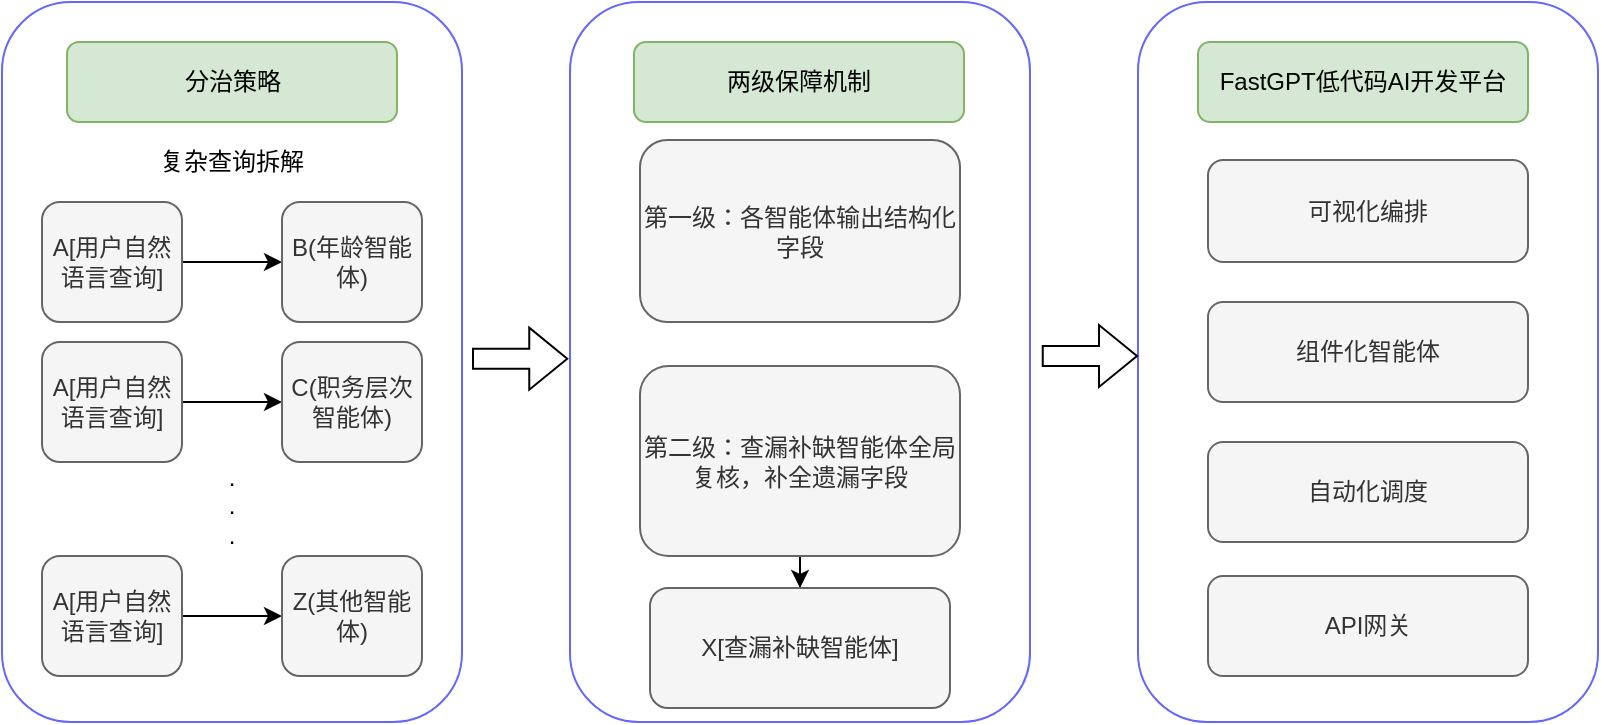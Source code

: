 <mxfile version="27.1.4">
  <diagram name="第 1 页" id="09STBuvrKxEiNlCJ8EvK">
    <mxGraphModel dx="1048" dy="537" grid="1" gridSize="10" guides="1" tooltips="1" connect="1" arrows="1" fold="1" page="1" pageScale="1" pageWidth="827" pageHeight="1169" math="0" shadow="0">
      <root>
        <mxCell id="0" />
        <mxCell id="1" parent="0" />
        <mxCell id="aTH7eMplYvIqbtC05RKQ-2" value="&lt;div&gt;复杂查询拆解&lt;/div&gt;&lt;div&gt;&lt;br&gt;&lt;/div&gt;&lt;div&gt;&lt;br&gt;&lt;/div&gt;&lt;div&gt;&lt;br&gt;&lt;/div&gt;&lt;div&gt;&lt;br&gt;&lt;/div&gt;&lt;div&gt;&lt;br&gt;&lt;/div&gt;&lt;div&gt;&lt;br&gt;&lt;/div&gt;&lt;div&gt;&lt;br&gt;&lt;/div&gt;&lt;div&gt;&lt;br&gt;&lt;/div&gt;&lt;div&gt;&lt;br&gt;&lt;/div&gt;&lt;div&gt;&lt;br&gt;&lt;/div&gt;&lt;div&gt;.&lt;/div&gt;&lt;div&gt;.&lt;/div&gt;&lt;div&gt;.&lt;/div&gt;&lt;div&gt;&lt;br&gt;&lt;/div&gt;" style="rounded=1;whiteSpace=wrap;html=1;fillColor=none;strokeColor=#6666FF;" parent="1" vertex="1">
          <mxGeometry x="18" y="70" width="230" height="360" as="geometry" />
        </mxCell>
        <mxCell id="aTH7eMplYvIqbtC05RKQ-5" value="" style="edgeStyle=orthogonalEdgeStyle;rounded=0;orthogonalLoop=1;jettySize=auto;html=1;" parent="1" source="aTH7eMplYvIqbtC05RKQ-3" target="aTH7eMplYvIqbtC05RKQ-4" edge="1">
          <mxGeometry relative="1" as="geometry" />
        </mxCell>
        <mxCell id="aTH7eMplYvIqbtC05RKQ-3" value="A[用户自然语言查询]" style="rounded=1;whiteSpace=wrap;html=1;fillColor=#f5f5f5;strokeColor=#666666;fontColor=#333333;" parent="1" vertex="1">
          <mxGeometry x="38" y="170" width="70" height="60" as="geometry" />
        </mxCell>
        <mxCell id="aTH7eMplYvIqbtC05RKQ-4" value="B(年龄智能体)" style="whiteSpace=wrap;html=1;rounded=1;fillColor=#f5f5f5;strokeColor=#666666;fontColor=#333333;" parent="1" vertex="1">
          <mxGeometry x="158" y="170" width="70" height="60" as="geometry" />
        </mxCell>
        <mxCell id="aTH7eMplYvIqbtC05RKQ-8" value="" style="edgeStyle=orthogonalEdgeStyle;rounded=0;orthogonalLoop=1;jettySize=auto;html=1;" parent="1" source="aTH7eMplYvIqbtC05RKQ-6" target="aTH7eMplYvIqbtC05RKQ-7" edge="1">
          <mxGeometry relative="1" as="geometry" />
        </mxCell>
        <mxCell id="aTH7eMplYvIqbtC05RKQ-6" value="A[用户自然语言查询]" style="rounded=1;whiteSpace=wrap;html=1;fillColor=#f5f5f5;strokeColor=#666666;fontColor=#333333;" parent="1" vertex="1">
          <mxGeometry x="38" y="240" width="70" height="60" as="geometry" />
        </mxCell>
        <mxCell id="aTH7eMplYvIqbtC05RKQ-7" value="C(职务层次智能体)" style="whiteSpace=wrap;html=1;rounded=1;fillColor=#f5f5f5;strokeColor=#666666;fontColor=#333333;" parent="1" vertex="1">
          <mxGeometry x="158" y="240" width="70" height="60" as="geometry" />
        </mxCell>
        <mxCell id="aTH7eMplYvIqbtC05RKQ-11" value="" style="edgeStyle=orthogonalEdgeStyle;rounded=0;orthogonalLoop=1;jettySize=auto;html=1;" parent="1" source="aTH7eMplYvIqbtC05RKQ-9" target="aTH7eMplYvIqbtC05RKQ-10" edge="1">
          <mxGeometry relative="1" as="geometry" />
        </mxCell>
        <mxCell id="aTH7eMplYvIqbtC05RKQ-9" value="A[用户自然语言查询]" style="rounded=1;whiteSpace=wrap;html=1;fillColor=#f5f5f5;strokeColor=#666666;fontColor=#333333;" parent="1" vertex="1">
          <mxGeometry x="38" y="347" width="70" height="60" as="geometry" />
        </mxCell>
        <mxCell id="aTH7eMplYvIqbtC05RKQ-10" value="Z(其他智能体)" style="whiteSpace=wrap;html=1;rounded=1;fillColor=#f5f5f5;strokeColor=#666666;fontColor=#333333;" parent="1" vertex="1">
          <mxGeometry x="158" y="347" width="70" height="60" as="geometry" />
        </mxCell>
        <mxCell id="aTH7eMplYvIqbtC05RKQ-13" value="分治策略" style="rounded=1;whiteSpace=wrap;html=1;fillColor=#d5e8d4;strokeColor=#82b366;" parent="1" vertex="1">
          <mxGeometry x="50.5" y="90" width="165" height="40" as="geometry" />
        </mxCell>
        <mxCell id="aTH7eMplYvIqbtC05RKQ-14" value="" style="rounded=1;whiteSpace=wrap;html=1;fillColor=none;strokeColor=#6666FF;" parent="1" vertex="1">
          <mxGeometry x="302" y="70" width="230" height="360" as="geometry" />
        </mxCell>
        <mxCell id="aTH7eMplYvIqbtC05RKQ-15" value="第一级：各智能体输出结构化字段" style="rounded=1;whiteSpace=wrap;html=1;fillColor=#f5f5f5;strokeColor=#666666;fontColor=#333333;" parent="1" vertex="1">
          <mxGeometry x="337" y="139" width="160" height="91" as="geometry" />
        </mxCell>
        <mxCell id="aTH7eMplYvIqbtC05RKQ-18" value="" style="edgeStyle=orthogonalEdgeStyle;rounded=0;orthogonalLoop=1;jettySize=auto;html=1;" parent="1" source="aTH7eMplYvIqbtC05RKQ-16" target="aTH7eMplYvIqbtC05RKQ-17" edge="1">
          <mxGeometry relative="1" as="geometry" />
        </mxCell>
        <mxCell id="aTH7eMplYvIqbtC05RKQ-16" value="第二级：查漏补缺智能体全局复核，补全遗漏字段" style="rounded=1;whiteSpace=wrap;html=1;fillColor=#f5f5f5;strokeColor=#666666;fontColor=#333333;" parent="1" vertex="1">
          <mxGeometry x="337" y="252" width="160" height="95" as="geometry" />
        </mxCell>
        <mxCell id="aTH7eMplYvIqbtC05RKQ-17" value="X[查漏补缺智能体]" style="whiteSpace=wrap;html=1;rounded=1;fillColor=#f5f5f5;strokeColor=#666666;fontColor=#333333;" parent="1" vertex="1">
          <mxGeometry x="342" y="363" width="150" height="60" as="geometry" />
        </mxCell>
        <mxCell id="aTH7eMplYvIqbtC05RKQ-19" value="两级保障机制" style="rounded=1;whiteSpace=wrap;html=1;fillColor=#d5e8d4;strokeColor=#82b366;" parent="1" vertex="1">
          <mxGeometry x="334" y="90" width="165" height="40" as="geometry" />
        </mxCell>
        <mxCell id="aTH7eMplYvIqbtC05RKQ-20" value="" style="rounded=1;whiteSpace=wrap;html=1;fillColor=none;strokeColor=#6666FF;" parent="1" vertex="1">
          <mxGeometry x="586" y="70" width="230" height="360" as="geometry" />
        </mxCell>
        <mxCell id="aTH7eMplYvIqbtC05RKQ-21" value="可视化编排" style="rounded=1;whiteSpace=wrap;html=1;fillColor=#f5f5f5;strokeColor=#666666;fontColor=#333333;" parent="1" vertex="1">
          <mxGeometry x="621" y="149" width="160" height="51" as="geometry" />
        </mxCell>
        <mxCell id="aTH7eMplYvIqbtC05RKQ-22" value="组件化智能体" style="rounded=1;whiteSpace=wrap;html=1;fillColor=#f5f5f5;strokeColor=#666666;fontColor=#333333;" parent="1" vertex="1">
          <mxGeometry x="621" y="220" width="160" height="50" as="geometry" />
        </mxCell>
        <mxCell id="aTH7eMplYvIqbtC05RKQ-23" value="自动化调度" style="rounded=1;whiteSpace=wrap;html=1;fillColor=#f5f5f5;fontColor=#333333;strokeColor=#666666;" parent="1" vertex="1">
          <mxGeometry x="621" y="290" width="160" height="50" as="geometry" />
        </mxCell>
        <mxCell id="aTH7eMplYvIqbtC05RKQ-24" value="API网关" style="rounded=1;whiteSpace=wrap;html=1;fillColor=#f5f5f5;fontColor=#333333;strokeColor=#666666;" parent="1" vertex="1">
          <mxGeometry x="621" y="357" width="160" height="50" as="geometry" />
        </mxCell>
        <mxCell id="aTH7eMplYvIqbtC05RKQ-25" value="FastGPT低代码AI开发平台" style="rounded=1;whiteSpace=wrap;html=1;fillColor=#d5e8d4;strokeColor=#82b366;" parent="1" vertex="1">
          <mxGeometry x="616" y="90" width="165" height="40" as="geometry" />
        </mxCell>
        <mxCell id="QfqMoneOolFX8Ff7_0rI-3" value="" style="shape=flexArrow;endArrow=classic;html=1;rounded=0;" edge="1" parent="1">
          <mxGeometry width="50" height="50" relative="1" as="geometry">
            <mxPoint x="253" y="248.33" as="sourcePoint" />
            <mxPoint x="301.13" y="248.33" as="targetPoint" />
          </mxGeometry>
        </mxCell>
        <mxCell id="QfqMoneOolFX8Ff7_0rI-4" value="" style="shape=flexArrow;endArrow=classic;html=1;rounded=0;" edge="1" parent="1">
          <mxGeometry width="50" height="50" relative="1" as="geometry">
            <mxPoint x="537.87" y="247" as="sourcePoint" />
            <mxPoint x="586" y="247" as="targetPoint" />
          </mxGeometry>
        </mxCell>
      </root>
    </mxGraphModel>
  </diagram>
</mxfile>
